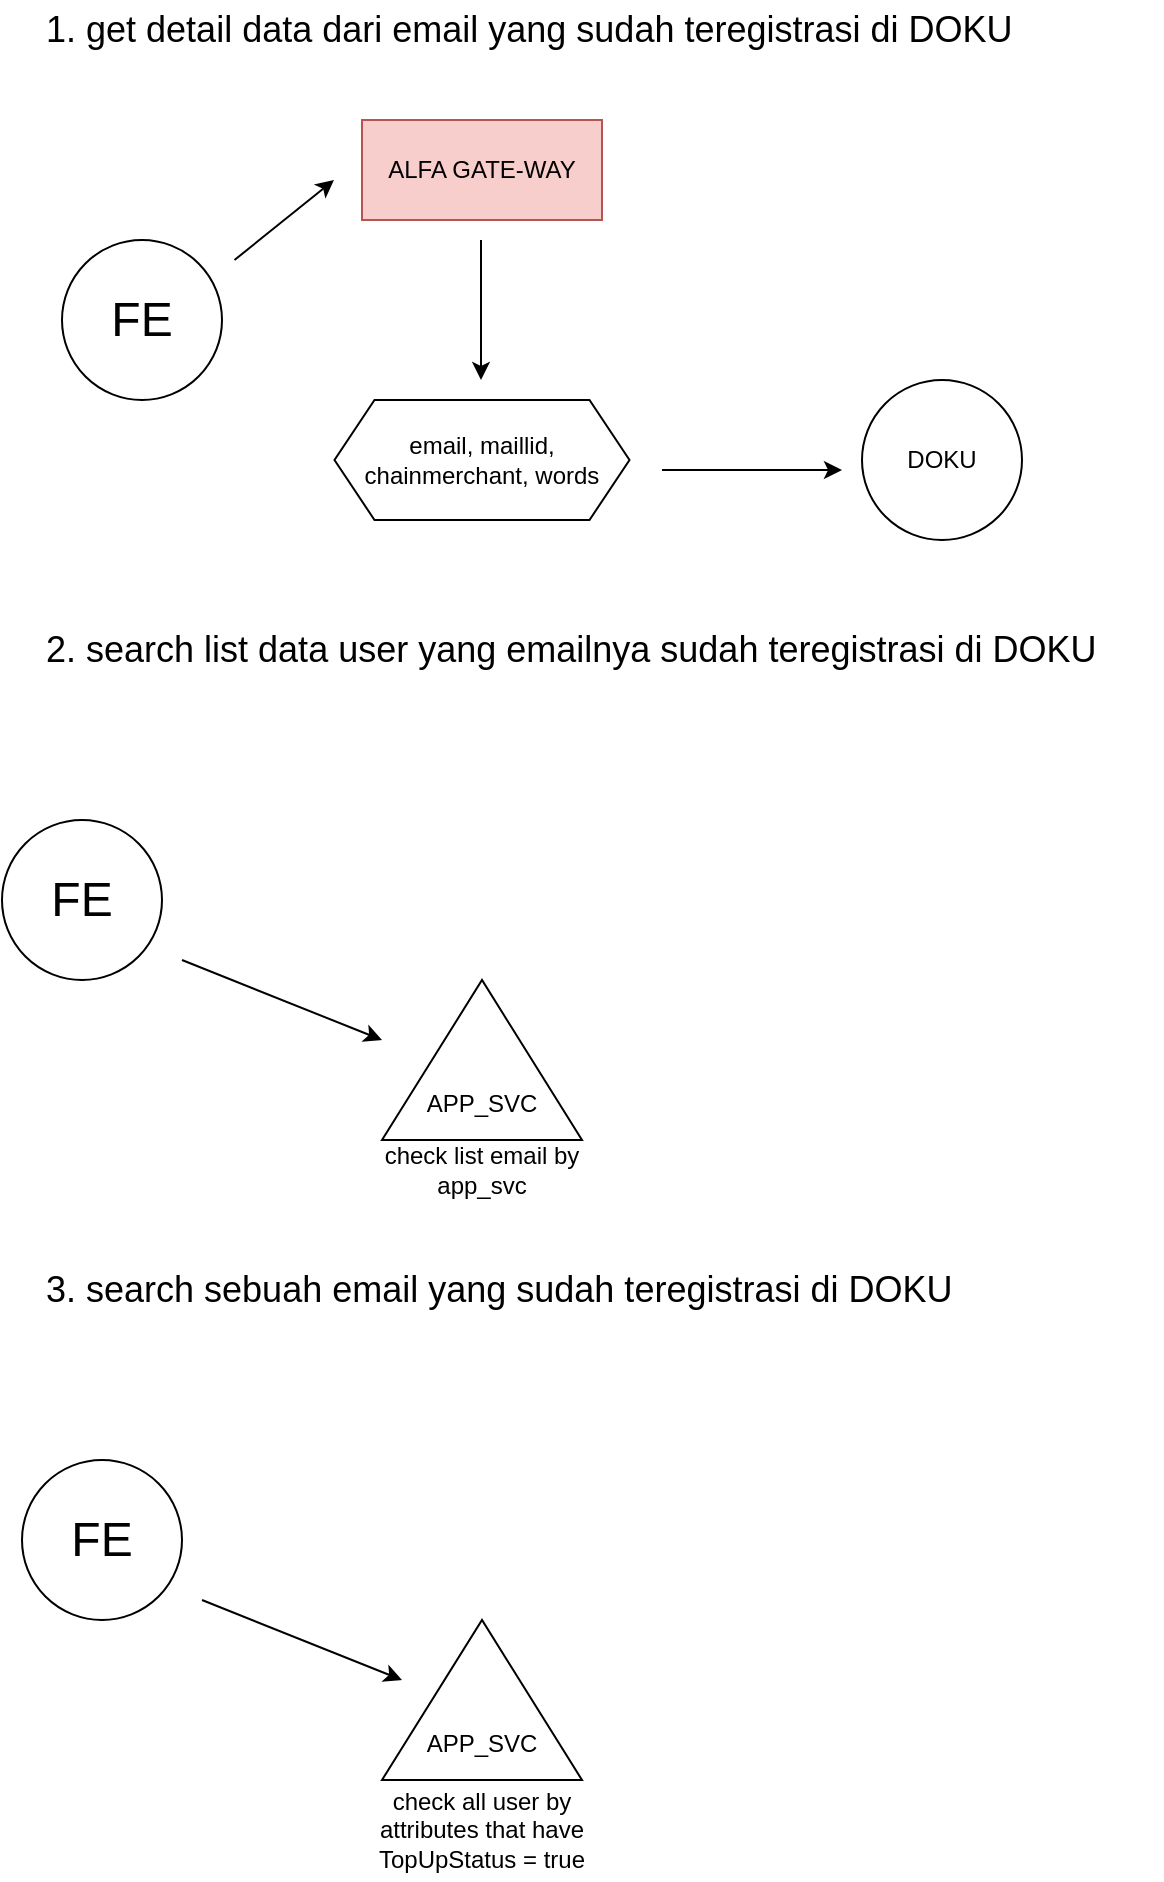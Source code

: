 <mxfile version="13.7.7" type="github"><diagram id="8SCu5LvYAS8MubAz9Z5V" name="Page-1"><mxGraphModel dx="1108" dy="450" grid="1" gridSize="10" guides="1" tooltips="1" connect="1" arrows="1" fold="1" page="1" pageScale="1" pageWidth="827" pageHeight="1169" math="0" shadow="0"><root><mxCell id="0"/><mxCell id="1" parent="0"/><mxCell id="KJ1l8mE2fZ6E-c7qKqMY-2" value="&lt;span style=&quot;font-size: 18px&quot;&gt;1. get detail data dari email yang sudah teregistrasi di DOKU&lt;/span&gt;" style="text;html=1;strokeColor=none;fillColor=none;align=left;verticalAlign=middle;whiteSpace=wrap;rounded=0;" parent="1" vertex="1"><mxGeometry x="160" y="10" width="560" height="30" as="geometry"/></mxCell><mxCell id="KJ1l8mE2fZ6E-c7qKqMY-12" value="&lt;span style=&quot;font-size: 18px&quot;&gt;2. search list data user yang emailnya sudah teregistrasi di DOKU&lt;/span&gt;" style="text;html=1;strokeColor=none;fillColor=none;align=left;verticalAlign=middle;whiteSpace=wrap;rounded=0;" parent="1" vertex="1"><mxGeometry x="160" y="320" width="560" height="30" as="geometry"/></mxCell><mxCell id="KJ1l8mE2fZ6E-c7qKqMY-1" value="ALFA GATE-WAY" style="rounded=0;whiteSpace=wrap;html=1;fillColor=#f8cecc;strokeColor=#b85450;" parent="1" vertex="1"><mxGeometry x="320" y="70" width="120" height="50" as="geometry"/></mxCell><mxCell id="KJ1l8mE2fZ6E-c7qKqMY-4" value="" style="endArrow=classic;html=1;" parent="1" edge="1"><mxGeometry width="50" height="50" relative="1" as="geometry"><mxPoint x="379.5" y="130" as="sourcePoint"/><mxPoint x="379.5" y="200" as="targetPoint"/></mxGeometry></mxCell><mxCell id="KJ1l8mE2fZ6E-c7qKqMY-5" value="email, maillid, chainmerchant, words" style="shape=hexagon;perimeter=hexagonPerimeter2;whiteSpace=wrap;html=1;fixedSize=1;" parent="1" vertex="1"><mxGeometry x="306.25" y="210" width="147.5" height="60" as="geometry"/></mxCell><mxCell id="KJ1l8mE2fZ6E-c7qKqMY-6" value="" style="endArrow=classic;html=1;" parent="1" edge="1"><mxGeometry width="50" height="50" relative="1" as="geometry"><mxPoint x="470" y="245" as="sourcePoint"/><mxPoint x="560" y="245" as="targetPoint"/></mxGeometry></mxCell><mxCell id="KJ1l8mE2fZ6E-c7qKqMY-7" value="DOKU" style="ellipse;whiteSpace=wrap;html=1;aspect=fixed;" parent="1" vertex="1"><mxGeometry x="570" y="200" width="80" height="80" as="geometry"/></mxCell><mxCell id="KJ1l8mE2fZ6E-c7qKqMY-23" value="&lt;span style=&quot;font-size: 18px&quot;&gt;3. search sebuah email yang sudah teregistrasi di DOKU&lt;/span&gt;" style="text;html=1;strokeColor=none;fillColor=none;align=left;verticalAlign=middle;whiteSpace=wrap;rounded=0;" parent="1" vertex="1"><mxGeometry x="160" y="640" width="560" height="30" as="geometry"/></mxCell><mxCell id="KJ1l8mE2fZ6E-c7qKqMY-33" value="&lt;br&gt;&lt;br&gt;&lt;br&gt;APP_SVC" style="triangle;whiteSpace=wrap;html=1;direction=north;" parent="1" vertex="1"><mxGeometry x="330" y="820" width="100" height="80" as="geometry"/></mxCell><mxCell id="KJ1l8mE2fZ6E-c7qKqMY-34" value="check all user by attributes that have TopUpStatus = true" style="text;html=1;strokeColor=none;fillColor=none;align=center;verticalAlign=middle;whiteSpace=wrap;rounded=0;" parent="1" vertex="1"><mxGeometry x="320" y="900" width="120" height="50" as="geometry"/></mxCell><mxCell id="KJ1l8mE2fZ6E-c7qKqMY-21" value="&lt;br&gt;&lt;br&gt;&lt;br&gt;APP_SVC" style="triangle;whiteSpace=wrap;html=1;direction=north;" parent="1" vertex="1"><mxGeometry x="330" y="500" width="100" height="80" as="geometry"/></mxCell><mxCell id="KJ1l8mE2fZ6E-c7qKqMY-22" value="check list email by app_svc" style="text;html=1;strokeColor=none;fillColor=none;align=center;verticalAlign=middle;whiteSpace=wrap;rounded=0;" parent="1" vertex="1"><mxGeometry x="320" y="570" width="120" height="50" as="geometry"/></mxCell><mxCell id="KJ1l8mE2fZ6E-c7qKqMY-36" value="&lt;font style=&quot;font-size: 24px&quot;&gt;FE&lt;/font&gt;" style="ellipse;whiteSpace=wrap;html=1;aspect=fixed;" parent="1" vertex="1"><mxGeometry x="140" y="420" width="80" height="80" as="geometry"/></mxCell><mxCell id="KJ1l8mE2fZ6E-c7qKqMY-37" value="" style="endArrow=classic;html=1;" parent="1" edge="1"><mxGeometry width="50" height="50" relative="1" as="geometry"><mxPoint x="230" y="490" as="sourcePoint"/><mxPoint x="330" y="530" as="targetPoint"/></mxGeometry></mxCell><mxCell id="KJ1l8mE2fZ6E-c7qKqMY-38" value="&lt;font style=&quot;font-size: 24px&quot;&gt;FE&lt;/font&gt;" style="ellipse;whiteSpace=wrap;html=1;aspect=fixed;" parent="1" vertex="1"><mxGeometry x="170" y="130" width="80" height="80" as="geometry"/></mxCell><mxCell id="KJ1l8mE2fZ6E-c7qKqMY-39" value="" style="endArrow=classic;html=1;" parent="1" edge="1"><mxGeometry width="50" height="50" relative="1" as="geometry"><mxPoint x="256.25" y="140" as="sourcePoint"/><mxPoint x="306" y="100" as="targetPoint"/></mxGeometry></mxCell><mxCell id="KJ1l8mE2fZ6E-c7qKqMY-41" value="&lt;font style=&quot;font-size: 24px&quot;&gt;FE&lt;/font&gt;" style="ellipse;whiteSpace=wrap;html=1;aspect=fixed;" parent="1" vertex="1"><mxGeometry x="150" y="740" width="80" height="80" as="geometry"/></mxCell><mxCell id="KJ1l8mE2fZ6E-c7qKqMY-42" value="" style="endArrow=classic;html=1;" parent="1" edge="1"><mxGeometry width="50" height="50" relative="1" as="geometry"><mxPoint x="240" y="810" as="sourcePoint"/><mxPoint x="340" y="850" as="targetPoint"/></mxGeometry></mxCell></root></mxGraphModel></diagram></mxfile>